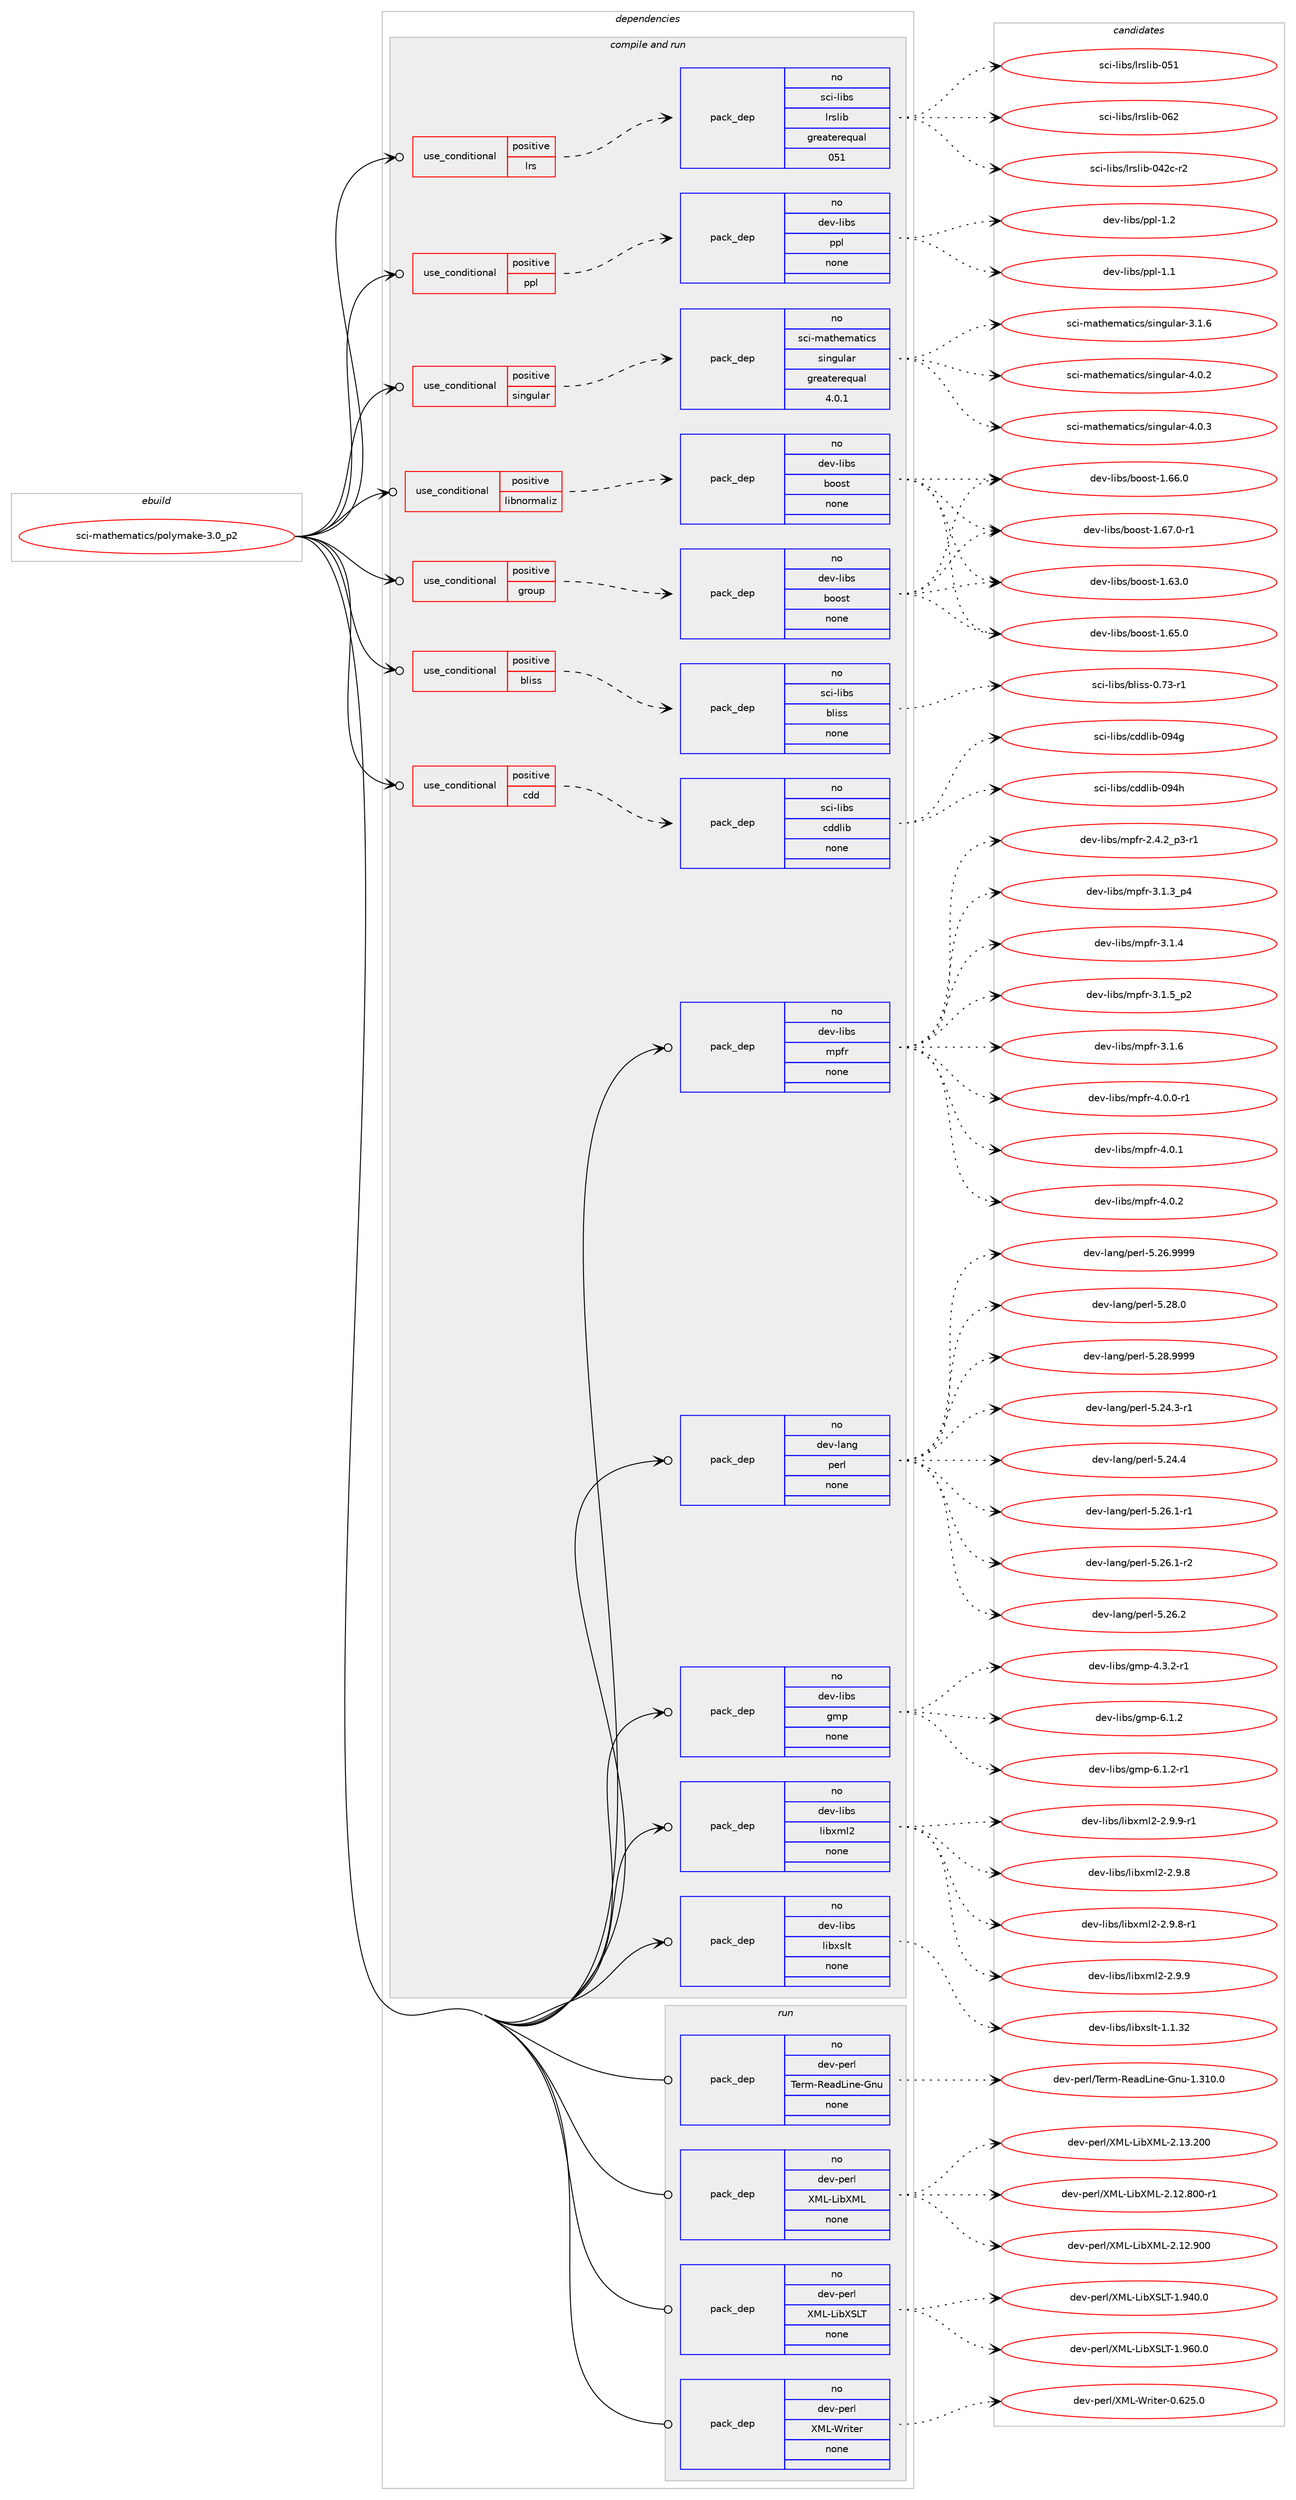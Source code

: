 digraph prolog {

# *************
# Graph options
# *************

newrank=true;
concentrate=true;
compound=true;
graph [rankdir=LR,fontname=Helvetica,fontsize=10,ranksep=1.5];#, ranksep=2.5, nodesep=0.2];
edge  [arrowhead=vee];
node  [fontname=Helvetica,fontsize=10];

# **********
# The ebuild
# **********

subgraph cluster_leftcol {
color=gray;
rank=same;
label=<<i>ebuild</i>>;
id [label="sci-mathematics/polymake-3.0_p2", color=red, width=4, href="../sci-mathematics/polymake-3.0_p2.svg"];
}

# ****************
# The dependencies
# ****************

subgraph cluster_midcol {
color=gray;
label=<<i>dependencies</i>>;
subgraph cluster_compile {
fillcolor="#eeeeee";
style=filled;
label=<<i>compile</i>>;
}
subgraph cluster_compileandrun {
fillcolor="#eeeeee";
style=filled;
label=<<i>compile and run</i>>;
subgraph cond454731 {
dependency1699007 [label=<<TABLE BORDER="0" CELLBORDER="1" CELLSPACING="0" CELLPADDING="4"><TR><TD ROWSPAN="3" CELLPADDING="10">use_conditional</TD></TR><TR><TD>positive</TD></TR><TR><TD>bliss</TD></TR></TABLE>>, shape=none, color=red];
subgraph pack1216423 {
dependency1699008 [label=<<TABLE BORDER="0" CELLBORDER="1" CELLSPACING="0" CELLPADDING="4" WIDTH="220"><TR><TD ROWSPAN="6" CELLPADDING="30">pack_dep</TD></TR><TR><TD WIDTH="110">no</TD></TR><TR><TD>sci-libs</TD></TR><TR><TD>bliss</TD></TR><TR><TD>none</TD></TR><TR><TD></TD></TR></TABLE>>, shape=none, color=blue];
}
dependency1699007:e -> dependency1699008:w [weight=20,style="dashed",arrowhead="vee"];
}
id:e -> dependency1699007:w [weight=20,style="solid",arrowhead="odotvee"];
subgraph cond454732 {
dependency1699009 [label=<<TABLE BORDER="0" CELLBORDER="1" CELLSPACING="0" CELLPADDING="4"><TR><TD ROWSPAN="3" CELLPADDING="10">use_conditional</TD></TR><TR><TD>positive</TD></TR><TR><TD>cdd</TD></TR></TABLE>>, shape=none, color=red];
subgraph pack1216424 {
dependency1699010 [label=<<TABLE BORDER="0" CELLBORDER="1" CELLSPACING="0" CELLPADDING="4" WIDTH="220"><TR><TD ROWSPAN="6" CELLPADDING="30">pack_dep</TD></TR><TR><TD WIDTH="110">no</TD></TR><TR><TD>sci-libs</TD></TR><TR><TD>cddlib</TD></TR><TR><TD>none</TD></TR><TR><TD></TD></TR></TABLE>>, shape=none, color=blue];
}
dependency1699009:e -> dependency1699010:w [weight=20,style="dashed",arrowhead="vee"];
}
id:e -> dependency1699009:w [weight=20,style="solid",arrowhead="odotvee"];
subgraph cond454733 {
dependency1699011 [label=<<TABLE BORDER="0" CELLBORDER="1" CELLSPACING="0" CELLPADDING="4"><TR><TD ROWSPAN="3" CELLPADDING="10">use_conditional</TD></TR><TR><TD>positive</TD></TR><TR><TD>group</TD></TR></TABLE>>, shape=none, color=red];
subgraph pack1216425 {
dependency1699012 [label=<<TABLE BORDER="0" CELLBORDER="1" CELLSPACING="0" CELLPADDING="4" WIDTH="220"><TR><TD ROWSPAN="6" CELLPADDING="30">pack_dep</TD></TR><TR><TD WIDTH="110">no</TD></TR><TR><TD>dev-libs</TD></TR><TR><TD>boost</TD></TR><TR><TD>none</TD></TR><TR><TD></TD></TR></TABLE>>, shape=none, color=blue];
}
dependency1699011:e -> dependency1699012:w [weight=20,style="dashed",arrowhead="vee"];
}
id:e -> dependency1699011:w [weight=20,style="solid",arrowhead="odotvee"];
subgraph cond454734 {
dependency1699013 [label=<<TABLE BORDER="0" CELLBORDER="1" CELLSPACING="0" CELLPADDING="4"><TR><TD ROWSPAN="3" CELLPADDING="10">use_conditional</TD></TR><TR><TD>positive</TD></TR><TR><TD>libnormaliz</TD></TR></TABLE>>, shape=none, color=red];
subgraph pack1216426 {
dependency1699014 [label=<<TABLE BORDER="0" CELLBORDER="1" CELLSPACING="0" CELLPADDING="4" WIDTH="220"><TR><TD ROWSPAN="6" CELLPADDING="30">pack_dep</TD></TR><TR><TD WIDTH="110">no</TD></TR><TR><TD>dev-libs</TD></TR><TR><TD>boost</TD></TR><TR><TD>none</TD></TR><TR><TD></TD></TR></TABLE>>, shape=none, color=blue];
}
dependency1699013:e -> dependency1699014:w [weight=20,style="dashed",arrowhead="vee"];
}
id:e -> dependency1699013:w [weight=20,style="solid",arrowhead="odotvee"];
subgraph cond454735 {
dependency1699015 [label=<<TABLE BORDER="0" CELLBORDER="1" CELLSPACING="0" CELLPADDING="4"><TR><TD ROWSPAN="3" CELLPADDING="10">use_conditional</TD></TR><TR><TD>positive</TD></TR><TR><TD>lrs</TD></TR></TABLE>>, shape=none, color=red];
subgraph pack1216427 {
dependency1699016 [label=<<TABLE BORDER="0" CELLBORDER="1" CELLSPACING="0" CELLPADDING="4" WIDTH="220"><TR><TD ROWSPAN="6" CELLPADDING="30">pack_dep</TD></TR><TR><TD WIDTH="110">no</TD></TR><TR><TD>sci-libs</TD></TR><TR><TD>lrslib</TD></TR><TR><TD>greaterequal</TD></TR><TR><TD>051</TD></TR></TABLE>>, shape=none, color=blue];
}
dependency1699015:e -> dependency1699016:w [weight=20,style="dashed",arrowhead="vee"];
}
id:e -> dependency1699015:w [weight=20,style="solid",arrowhead="odotvee"];
subgraph cond454736 {
dependency1699017 [label=<<TABLE BORDER="0" CELLBORDER="1" CELLSPACING="0" CELLPADDING="4"><TR><TD ROWSPAN="3" CELLPADDING="10">use_conditional</TD></TR><TR><TD>positive</TD></TR><TR><TD>ppl</TD></TR></TABLE>>, shape=none, color=red];
subgraph pack1216428 {
dependency1699018 [label=<<TABLE BORDER="0" CELLBORDER="1" CELLSPACING="0" CELLPADDING="4" WIDTH="220"><TR><TD ROWSPAN="6" CELLPADDING="30">pack_dep</TD></TR><TR><TD WIDTH="110">no</TD></TR><TR><TD>dev-libs</TD></TR><TR><TD>ppl</TD></TR><TR><TD>none</TD></TR><TR><TD></TD></TR></TABLE>>, shape=none, color=blue];
}
dependency1699017:e -> dependency1699018:w [weight=20,style="dashed",arrowhead="vee"];
}
id:e -> dependency1699017:w [weight=20,style="solid",arrowhead="odotvee"];
subgraph cond454737 {
dependency1699019 [label=<<TABLE BORDER="0" CELLBORDER="1" CELLSPACING="0" CELLPADDING="4"><TR><TD ROWSPAN="3" CELLPADDING="10">use_conditional</TD></TR><TR><TD>positive</TD></TR><TR><TD>singular</TD></TR></TABLE>>, shape=none, color=red];
subgraph pack1216429 {
dependency1699020 [label=<<TABLE BORDER="0" CELLBORDER="1" CELLSPACING="0" CELLPADDING="4" WIDTH="220"><TR><TD ROWSPAN="6" CELLPADDING="30">pack_dep</TD></TR><TR><TD WIDTH="110">no</TD></TR><TR><TD>sci-mathematics</TD></TR><TR><TD>singular</TD></TR><TR><TD>greaterequal</TD></TR><TR><TD>4.0.1</TD></TR></TABLE>>, shape=none, color=blue];
}
dependency1699019:e -> dependency1699020:w [weight=20,style="dashed",arrowhead="vee"];
}
id:e -> dependency1699019:w [weight=20,style="solid",arrowhead="odotvee"];
subgraph pack1216430 {
dependency1699021 [label=<<TABLE BORDER="0" CELLBORDER="1" CELLSPACING="0" CELLPADDING="4" WIDTH="220"><TR><TD ROWSPAN="6" CELLPADDING="30">pack_dep</TD></TR><TR><TD WIDTH="110">no</TD></TR><TR><TD>dev-lang</TD></TR><TR><TD>perl</TD></TR><TR><TD>none</TD></TR><TR><TD></TD></TR></TABLE>>, shape=none, color=blue];
}
id:e -> dependency1699021:w [weight=20,style="solid",arrowhead="odotvee"];
subgraph pack1216431 {
dependency1699022 [label=<<TABLE BORDER="0" CELLBORDER="1" CELLSPACING="0" CELLPADDING="4" WIDTH="220"><TR><TD ROWSPAN="6" CELLPADDING="30">pack_dep</TD></TR><TR><TD WIDTH="110">no</TD></TR><TR><TD>dev-libs</TD></TR><TR><TD>gmp</TD></TR><TR><TD>none</TD></TR><TR><TD></TD></TR></TABLE>>, shape=none, color=blue];
}
id:e -> dependency1699022:w [weight=20,style="solid",arrowhead="odotvee"];
subgraph pack1216432 {
dependency1699023 [label=<<TABLE BORDER="0" CELLBORDER="1" CELLSPACING="0" CELLPADDING="4" WIDTH="220"><TR><TD ROWSPAN="6" CELLPADDING="30">pack_dep</TD></TR><TR><TD WIDTH="110">no</TD></TR><TR><TD>dev-libs</TD></TR><TR><TD>libxml2</TD></TR><TR><TD>none</TD></TR><TR><TD></TD></TR></TABLE>>, shape=none, color=blue];
}
id:e -> dependency1699023:w [weight=20,style="solid",arrowhead="odotvee"];
subgraph pack1216433 {
dependency1699024 [label=<<TABLE BORDER="0" CELLBORDER="1" CELLSPACING="0" CELLPADDING="4" WIDTH="220"><TR><TD ROWSPAN="6" CELLPADDING="30">pack_dep</TD></TR><TR><TD WIDTH="110">no</TD></TR><TR><TD>dev-libs</TD></TR><TR><TD>libxslt</TD></TR><TR><TD>none</TD></TR><TR><TD></TD></TR></TABLE>>, shape=none, color=blue];
}
id:e -> dependency1699024:w [weight=20,style="solid",arrowhead="odotvee"];
subgraph pack1216434 {
dependency1699025 [label=<<TABLE BORDER="0" CELLBORDER="1" CELLSPACING="0" CELLPADDING="4" WIDTH="220"><TR><TD ROWSPAN="6" CELLPADDING="30">pack_dep</TD></TR><TR><TD WIDTH="110">no</TD></TR><TR><TD>dev-libs</TD></TR><TR><TD>mpfr</TD></TR><TR><TD>none</TD></TR><TR><TD></TD></TR></TABLE>>, shape=none, color=blue];
}
id:e -> dependency1699025:w [weight=20,style="solid",arrowhead="odotvee"];
}
subgraph cluster_run {
fillcolor="#eeeeee";
style=filled;
label=<<i>run</i>>;
subgraph pack1216435 {
dependency1699026 [label=<<TABLE BORDER="0" CELLBORDER="1" CELLSPACING="0" CELLPADDING="4" WIDTH="220"><TR><TD ROWSPAN="6" CELLPADDING="30">pack_dep</TD></TR><TR><TD WIDTH="110">no</TD></TR><TR><TD>dev-perl</TD></TR><TR><TD>Term-ReadLine-Gnu</TD></TR><TR><TD>none</TD></TR><TR><TD></TD></TR></TABLE>>, shape=none, color=blue];
}
id:e -> dependency1699026:w [weight=20,style="solid",arrowhead="odot"];
subgraph pack1216436 {
dependency1699027 [label=<<TABLE BORDER="0" CELLBORDER="1" CELLSPACING="0" CELLPADDING="4" WIDTH="220"><TR><TD ROWSPAN="6" CELLPADDING="30">pack_dep</TD></TR><TR><TD WIDTH="110">no</TD></TR><TR><TD>dev-perl</TD></TR><TR><TD>XML-LibXML</TD></TR><TR><TD>none</TD></TR><TR><TD></TD></TR></TABLE>>, shape=none, color=blue];
}
id:e -> dependency1699027:w [weight=20,style="solid",arrowhead="odot"];
subgraph pack1216437 {
dependency1699028 [label=<<TABLE BORDER="0" CELLBORDER="1" CELLSPACING="0" CELLPADDING="4" WIDTH="220"><TR><TD ROWSPAN="6" CELLPADDING="30">pack_dep</TD></TR><TR><TD WIDTH="110">no</TD></TR><TR><TD>dev-perl</TD></TR><TR><TD>XML-LibXSLT</TD></TR><TR><TD>none</TD></TR><TR><TD></TD></TR></TABLE>>, shape=none, color=blue];
}
id:e -> dependency1699028:w [weight=20,style="solid",arrowhead="odot"];
subgraph pack1216438 {
dependency1699029 [label=<<TABLE BORDER="0" CELLBORDER="1" CELLSPACING="0" CELLPADDING="4" WIDTH="220"><TR><TD ROWSPAN="6" CELLPADDING="30">pack_dep</TD></TR><TR><TD WIDTH="110">no</TD></TR><TR><TD>dev-perl</TD></TR><TR><TD>XML-Writer</TD></TR><TR><TD>none</TD></TR><TR><TD></TD></TR></TABLE>>, shape=none, color=blue];
}
id:e -> dependency1699029:w [weight=20,style="solid",arrowhead="odot"];
}
}

# **************
# The candidates
# **************

subgraph cluster_choices {
rank=same;
color=gray;
label=<<i>candidates</i>>;

subgraph choice1216423 {
color=black;
nodesep=1;
choice115991054510810598115479810810511511545484655514511449 [label="sci-libs/bliss-0.73-r1", color=red, width=4,href="../sci-libs/bliss-0.73-r1.svg"];
dependency1699008:e -> choice115991054510810598115479810810511511545484655514511449:w [style=dotted,weight="100"];
}
subgraph choice1216424 {
color=black;
nodesep=1;
choice11599105451081059811547991001001081059845485752103 [label="sci-libs/cddlib-094g", color=red, width=4,href="../sci-libs/cddlib-094g.svg"];
choice11599105451081059811547991001001081059845485752104 [label="sci-libs/cddlib-094h", color=red, width=4,href="../sci-libs/cddlib-094h.svg"];
dependency1699010:e -> choice11599105451081059811547991001001081059845485752103:w [style=dotted,weight="100"];
dependency1699010:e -> choice11599105451081059811547991001001081059845485752104:w [style=dotted,weight="100"];
}
subgraph choice1216425 {
color=black;
nodesep=1;
choice1001011184510810598115479811111111511645494654514648 [label="dev-libs/boost-1.63.0", color=red, width=4,href="../dev-libs/boost-1.63.0.svg"];
choice1001011184510810598115479811111111511645494654534648 [label="dev-libs/boost-1.65.0", color=red, width=4,href="../dev-libs/boost-1.65.0.svg"];
choice1001011184510810598115479811111111511645494654544648 [label="dev-libs/boost-1.66.0", color=red, width=4,href="../dev-libs/boost-1.66.0.svg"];
choice10010111845108105981154798111111115116454946545546484511449 [label="dev-libs/boost-1.67.0-r1", color=red, width=4,href="../dev-libs/boost-1.67.0-r1.svg"];
dependency1699012:e -> choice1001011184510810598115479811111111511645494654514648:w [style=dotted,weight="100"];
dependency1699012:e -> choice1001011184510810598115479811111111511645494654534648:w [style=dotted,weight="100"];
dependency1699012:e -> choice1001011184510810598115479811111111511645494654544648:w [style=dotted,weight="100"];
dependency1699012:e -> choice10010111845108105981154798111111115116454946545546484511449:w [style=dotted,weight="100"];
}
subgraph choice1216426 {
color=black;
nodesep=1;
choice1001011184510810598115479811111111511645494654514648 [label="dev-libs/boost-1.63.0", color=red, width=4,href="../dev-libs/boost-1.63.0.svg"];
choice1001011184510810598115479811111111511645494654534648 [label="dev-libs/boost-1.65.0", color=red, width=4,href="../dev-libs/boost-1.65.0.svg"];
choice1001011184510810598115479811111111511645494654544648 [label="dev-libs/boost-1.66.0", color=red, width=4,href="../dev-libs/boost-1.66.0.svg"];
choice10010111845108105981154798111111115116454946545546484511449 [label="dev-libs/boost-1.67.0-r1", color=red, width=4,href="../dev-libs/boost-1.67.0-r1.svg"];
dependency1699014:e -> choice1001011184510810598115479811111111511645494654514648:w [style=dotted,weight="100"];
dependency1699014:e -> choice1001011184510810598115479811111111511645494654534648:w [style=dotted,weight="100"];
dependency1699014:e -> choice1001011184510810598115479811111111511645494654544648:w [style=dotted,weight="100"];
dependency1699014:e -> choice10010111845108105981154798111111115116454946545546484511449:w [style=dotted,weight="100"];
}
subgraph choice1216427 {
color=black;
nodesep=1;
choice115991054510810598115471081141151081059845485250994511450 [label="sci-libs/lrslib-042c-r2", color=red, width=4,href="../sci-libs/lrslib-042c-r2.svg"];
choice115991054510810598115471081141151081059845485349 [label="sci-libs/lrslib-051", color=red, width=4,href="../sci-libs/lrslib-051.svg"];
choice115991054510810598115471081141151081059845485450 [label="sci-libs/lrslib-062", color=red, width=4,href="../sci-libs/lrslib-062.svg"];
dependency1699016:e -> choice115991054510810598115471081141151081059845485250994511450:w [style=dotted,weight="100"];
dependency1699016:e -> choice115991054510810598115471081141151081059845485349:w [style=dotted,weight="100"];
dependency1699016:e -> choice115991054510810598115471081141151081059845485450:w [style=dotted,weight="100"];
}
subgraph choice1216428 {
color=black;
nodesep=1;
choice10010111845108105981154711211210845494649 [label="dev-libs/ppl-1.1", color=red, width=4,href="../dev-libs/ppl-1.1.svg"];
choice10010111845108105981154711211210845494650 [label="dev-libs/ppl-1.2", color=red, width=4,href="../dev-libs/ppl-1.2.svg"];
dependency1699018:e -> choice10010111845108105981154711211210845494649:w [style=dotted,weight="100"];
dependency1699018:e -> choice10010111845108105981154711211210845494650:w [style=dotted,weight="100"];
}
subgraph choice1216429 {
color=black;
nodesep=1;
choice11599105451099711610410110997116105991154711510511010311710897114455146494654 [label="sci-mathematics/singular-3.1.6", color=red, width=4,href="../sci-mathematics/singular-3.1.6.svg"];
choice11599105451099711610410110997116105991154711510511010311710897114455246484650 [label="sci-mathematics/singular-4.0.2", color=red, width=4,href="../sci-mathematics/singular-4.0.2.svg"];
choice11599105451099711610410110997116105991154711510511010311710897114455246484651 [label="sci-mathematics/singular-4.0.3", color=red, width=4,href="../sci-mathematics/singular-4.0.3.svg"];
dependency1699020:e -> choice11599105451099711610410110997116105991154711510511010311710897114455146494654:w [style=dotted,weight="100"];
dependency1699020:e -> choice11599105451099711610410110997116105991154711510511010311710897114455246484650:w [style=dotted,weight="100"];
dependency1699020:e -> choice11599105451099711610410110997116105991154711510511010311710897114455246484651:w [style=dotted,weight="100"];
}
subgraph choice1216430 {
color=black;
nodesep=1;
choice100101118451089711010347112101114108455346505246514511449 [label="dev-lang/perl-5.24.3-r1", color=red, width=4,href="../dev-lang/perl-5.24.3-r1.svg"];
choice10010111845108971101034711210111410845534650524652 [label="dev-lang/perl-5.24.4", color=red, width=4,href="../dev-lang/perl-5.24.4.svg"];
choice100101118451089711010347112101114108455346505446494511449 [label="dev-lang/perl-5.26.1-r1", color=red, width=4,href="../dev-lang/perl-5.26.1-r1.svg"];
choice100101118451089711010347112101114108455346505446494511450 [label="dev-lang/perl-5.26.1-r2", color=red, width=4,href="../dev-lang/perl-5.26.1-r2.svg"];
choice10010111845108971101034711210111410845534650544650 [label="dev-lang/perl-5.26.2", color=red, width=4,href="../dev-lang/perl-5.26.2.svg"];
choice10010111845108971101034711210111410845534650544657575757 [label="dev-lang/perl-5.26.9999", color=red, width=4,href="../dev-lang/perl-5.26.9999.svg"];
choice10010111845108971101034711210111410845534650564648 [label="dev-lang/perl-5.28.0", color=red, width=4,href="../dev-lang/perl-5.28.0.svg"];
choice10010111845108971101034711210111410845534650564657575757 [label="dev-lang/perl-5.28.9999", color=red, width=4,href="../dev-lang/perl-5.28.9999.svg"];
dependency1699021:e -> choice100101118451089711010347112101114108455346505246514511449:w [style=dotted,weight="100"];
dependency1699021:e -> choice10010111845108971101034711210111410845534650524652:w [style=dotted,weight="100"];
dependency1699021:e -> choice100101118451089711010347112101114108455346505446494511449:w [style=dotted,weight="100"];
dependency1699021:e -> choice100101118451089711010347112101114108455346505446494511450:w [style=dotted,weight="100"];
dependency1699021:e -> choice10010111845108971101034711210111410845534650544650:w [style=dotted,weight="100"];
dependency1699021:e -> choice10010111845108971101034711210111410845534650544657575757:w [style=dotted,weight="100"];
dependency1699021:e -> choice10010111845108971101034711210111410845534650564648:w [style=dotted,weight="100"];
dependency1699021:e -> choice10010111845108971101034711210111410845534650564657575757:w [style=dotted,weight="100"];
}
subgraph choice1216431 {
color=black;
nodesep=1;
choice1001011184510810598115471031091124552465146504511449 [label="dev-libs/gmp-4.3.2-r1", color=red, width=4,href="../dev-libs/gmp-4.3.2-r1.svg"];
choice100101118451081059811547103109112455446494650 [label="dev-libs/gmp-6.1.2", color=red, width=4,href="../dev-libs/gmp-6.1.2.svg"];
choice1001011184510810598115471031091124554464946504511449 [label="dev-libs/gmp-6.1.2-r1", color=red, width=4,href="../dev-libs/gmp-6.1.2-r1.svg"];
dependency1699022:e -> choice1001011184510810598115471031091124552465146504511449:w [style=dotted,weight="100"];
dependency1699022:e -> choice100101118451081059811547103109112455446494650:w [style=dotted,weight="100"];
dependency1699022:e -> choice1001011184510810598115471031091124554464946504511449:w [style=dotted,weight="100"];
}
subgraph choice1216432 {
color=black;
nodesep=1;
choice1001011184510810598115471081059812010910850455046574656 [label="dev-libs/libxml2-2.9.8", color=red, width=4,href="../dev-libs/libxml2-2.9.8.svg"];
choice10010111845108105981154710810598120109108504550465746564511449 [label="dev-libs/libxml2-2.9.8-r1", color=red, width=4,href="../dev-libs/libxml2-2.9.8-r1.svg"];
choice1001011184510810598115471081059812010910850455046574657 [label="dev-libs/libxml2-2.9.9", color=red, width=4,href="../dev-libs/libxml2-2.9.9.svg"];
choice10010111845108105981154710810598120109108504550465746574511449 [label="dev-libs/libxml2-2.9.9-r1", color=red, width=4,href="../dev-libs/libxml2-2.9.9-r1.svg"];
dependency1699023:e -> choice1001011184510810598115471081059812010910850455046574656:w [style=dotted,weight="100"];
dependency1699023:e -> choice10010111845108105981154710810598120109108504550465746564511449:w [style=dotted,weight="100"];
dependency1699023:e -> choice1001011184510810598115471081059812010910850455046574657:w [style=dotted,weight="100"];
dependency1699023:e -> choice10010111845108105981154710810598120109108504550465746574511449:w [style=dotted,weight="100"];
}
subgraph choice1216433 {
color=black;
nodesep=1;
choice1001011184510810598115471081059812011510811645494649465150 [label="dev-libs/libxslt-1.1.32", color=red, width=4,href="../dev-libs/libxslt-1.1.32.svg"];
dependency1699024:e -> choice1001011184510810598115471081059812011510811645494649465150:w [style=dotted,weight="100"];
}
subgraph choice1216434 {
color=black;
nodesep=1;
choice10010111845108105981154710911210211445504652465095112514511449 [label="dev-libs/mpfr-2.4.2_p3-r1", color=red, width=4,href="../dev-libs/mpfr-2.4.2_p3-r1.svg"];
choice1001011184510810598115471091121021144551464946519511252 [label="dev-libs/mpfr-3.1.3_p4", color=red, width=4,href="../dev-libs/mpfr-3.1.3_p4.svg"];
choice100101118451081059811547109112102114455146494652 [label="dev-libs/mpfr-3.1.4", color=red, width=4,href="../dev-libs/mpfr-3.1.4.svg"];
choice1001011184510810598115471091121021144551464946539511250 [label="dev-libs/mpfr-3.1.5_p2", color=red, width=4,href="../dev-libs/mpfr-3.1.5_p2.svg"];
choice100101118451081059811547109112102114455146494654 [label="dev-libs/mpfr-3.1.6", color=red, width=4,href="../dev-libs/mpfr-3.1.6.svg"];
choice1001011184510810598115471091121021144552464846484511449 [label="dev-libs/mpfr-4.0.0-r1", color=red, width=4,href="../dev-libs/mpfr-4.0.0-r1.svg"];
choice100101118451081059811547109112102114455246484649 [label="dev-libs/mpfr-4.0.1", color=red, width=4,href="../dev-libs/mpfr-4.0.1.svg"];
choice100101118451081059811547109112102114455246484650 [label="dev-libs/mpfr-4.0.2", color=red, width=4,href="../dev-libs/mpfr-4.0.2.svg"];
dependency1699025:e -> choice10010111845108105981154710911210211445504652465095112514511449:w [style=dotted,weight="100"];
dependency1699025:e -> choice1001011184510810598115471091121021144551464946519511252:w [style=dotted,weight="100"];
dependency1699025:e -> choice100101118451081059811547109112102114455146494652:w [style=dotted,weight="100"];
dependency1699025:e -> choice1001011184510810598115471091121021144551464946539511250:w [style=dotted,weight="100"];
dependency1699025:e -> choice100101118451081059811547109112102114455146494654:w [style=dotted,weight="100"];
dependency1699025:e -> choice1001011184510810598115471091121021144552464846484511449:w [style=dotted,weight="100"];
dependency1699025:e -> choice100101118451081059811547109112102114455246484649:w [style=dotted,weight="100"];
dependency1699025:e -> choice100101118451081059811547109112102114455246484650:w [style=dotted,weight="100"];
}
subgraph choice1216435 {
color=black;
nodesep=1;
choice1001011184511210111410847841011141094582101971007610511010145711101174549465149484648 [label="dev-perl/Term-ReadLine-Gnu-1.310.0", color=red, width=4,href="../dev-perl/Term-ReadLine-Gnu-1.310.0.svg"];
dependency1699026:e -> choice1001011184511210111410847841011141094582101971007610511010145711101174549465149484648:w [style=dotted,weight="100"];
}
subgraph choice1216436 {
color=black;
nodesep=1;
choice10010111845112101114108478877764576105988877764550464950465648484511449 [label="dev-perl/XML-LibXML-2.12.800-r1", color=red, width=4,href="../dev-perl/XML-LibXML-2.12.800-r1.svg"];
choice1001011184511210111410847887776457610598887776455046495046574848 [label="dev-perl/XML-LibXML-2.12.900", color=red, width=4,href="../dev-perl/XML-LibXML-2.12.900.svg"];
choice1001011184511210111410847887776457610598887776455046495146504848 [label="dev-perl/XML-LibXML-2.13.200", color=red, width=4,href="../dev-perl/XML-LibXML-2.13.200.svg"];
dependency1699027:e -> choice10010111845112101114108478877764576105988877764550464950465648484511449:w [style=dotted,weight="100"];
dependency1699027:e -> choice1001011184511210111410847887776457610598887776455046495046574848:w [style=dotted,weight="100"];
dependency1699027:e -> choice1001011184511210111410847887776457610598887776455046495146504848:w [style=dotted,weight="100"];
}
subgraph choice1216437 {
color=black;
nodesep=1;
choice1001011184511210111410847887776457610598888376844549465752484648 [label="dev-perl/XML-LibXSLT-1.940.0", color=red, width=4,href="../dev-perl/XML-LibXSLT-1.940.0.svg"];
choice1001011184511210111410847887776457610598888376844549465754484648 [label="dev-perl/XML-LibXSLT-1.960.0", color=red, width=4,href="../dev-perl/XML-LibXSLT-1.960.0.svg"];
dependency1699028:e -> choice1001011184511210111410847887776457610598888376844549465752484648:w [style=dotted,weight="100"];
dependency1699028:e -> choice1001011184511210111410847887776457610598888376844549465754484648:w [style=dotted,weight="100"];
}
subgraph choice1216438 {
color=black;
nodesep=1;
choice100101118451121011141084788777645871141051161011144548465450534648 [label="dev-perl/XML-Writer-0.625.0", color=red, width=4,href="../dev-perl/XML-Writer-0.625.0.svg"];
dependency1699029:e -> choice100101118451121011141084788777645871141051161011144548465450534648:w [style=dotted,weight="100"];
}
}

}
